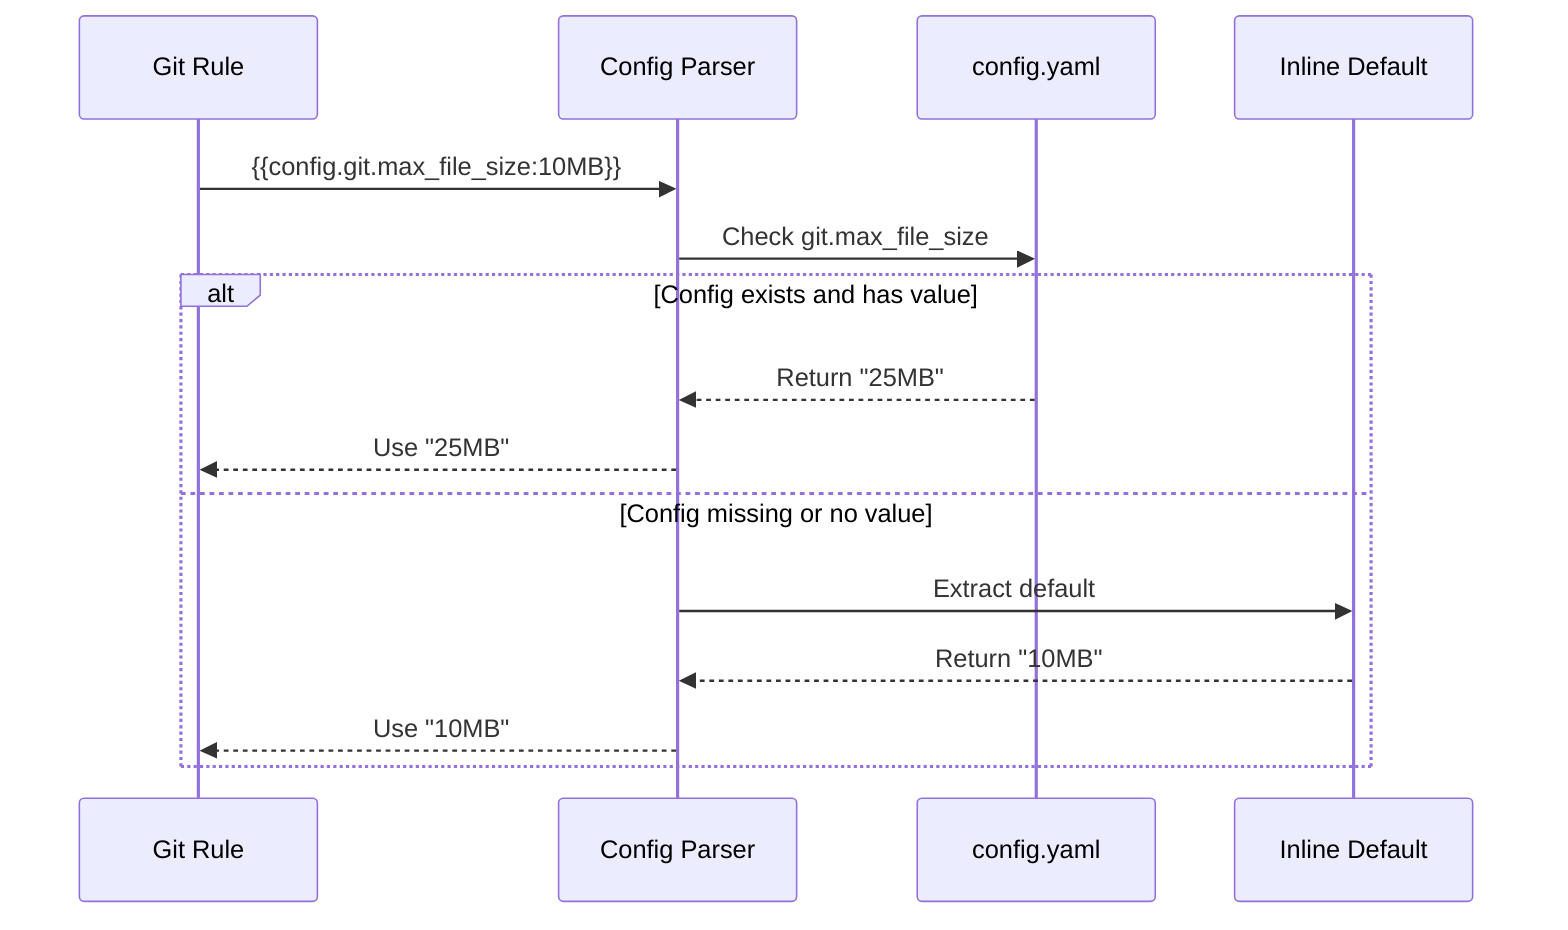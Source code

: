 sequenceDiagram
    participant Rule as Git Rule
    participant Parser as Config Parser
    participant Config as config.yaml
    participant Default as Inline Default
    
    Rule->>Parser: {{config.git.max_file_size:10MB}}
    Parser->>Config: Check git.max_file_size
    alt Config exists and has value
        Config-->>Parser: Return "25MB"
        Parser-->>Rule: Use "25MB"
    else Config missing or no value
        Parser->>Default: Extract default
        Default-->>Parser: Return "10MB"
        Parser-->>Rule: Use "10MB"
    end